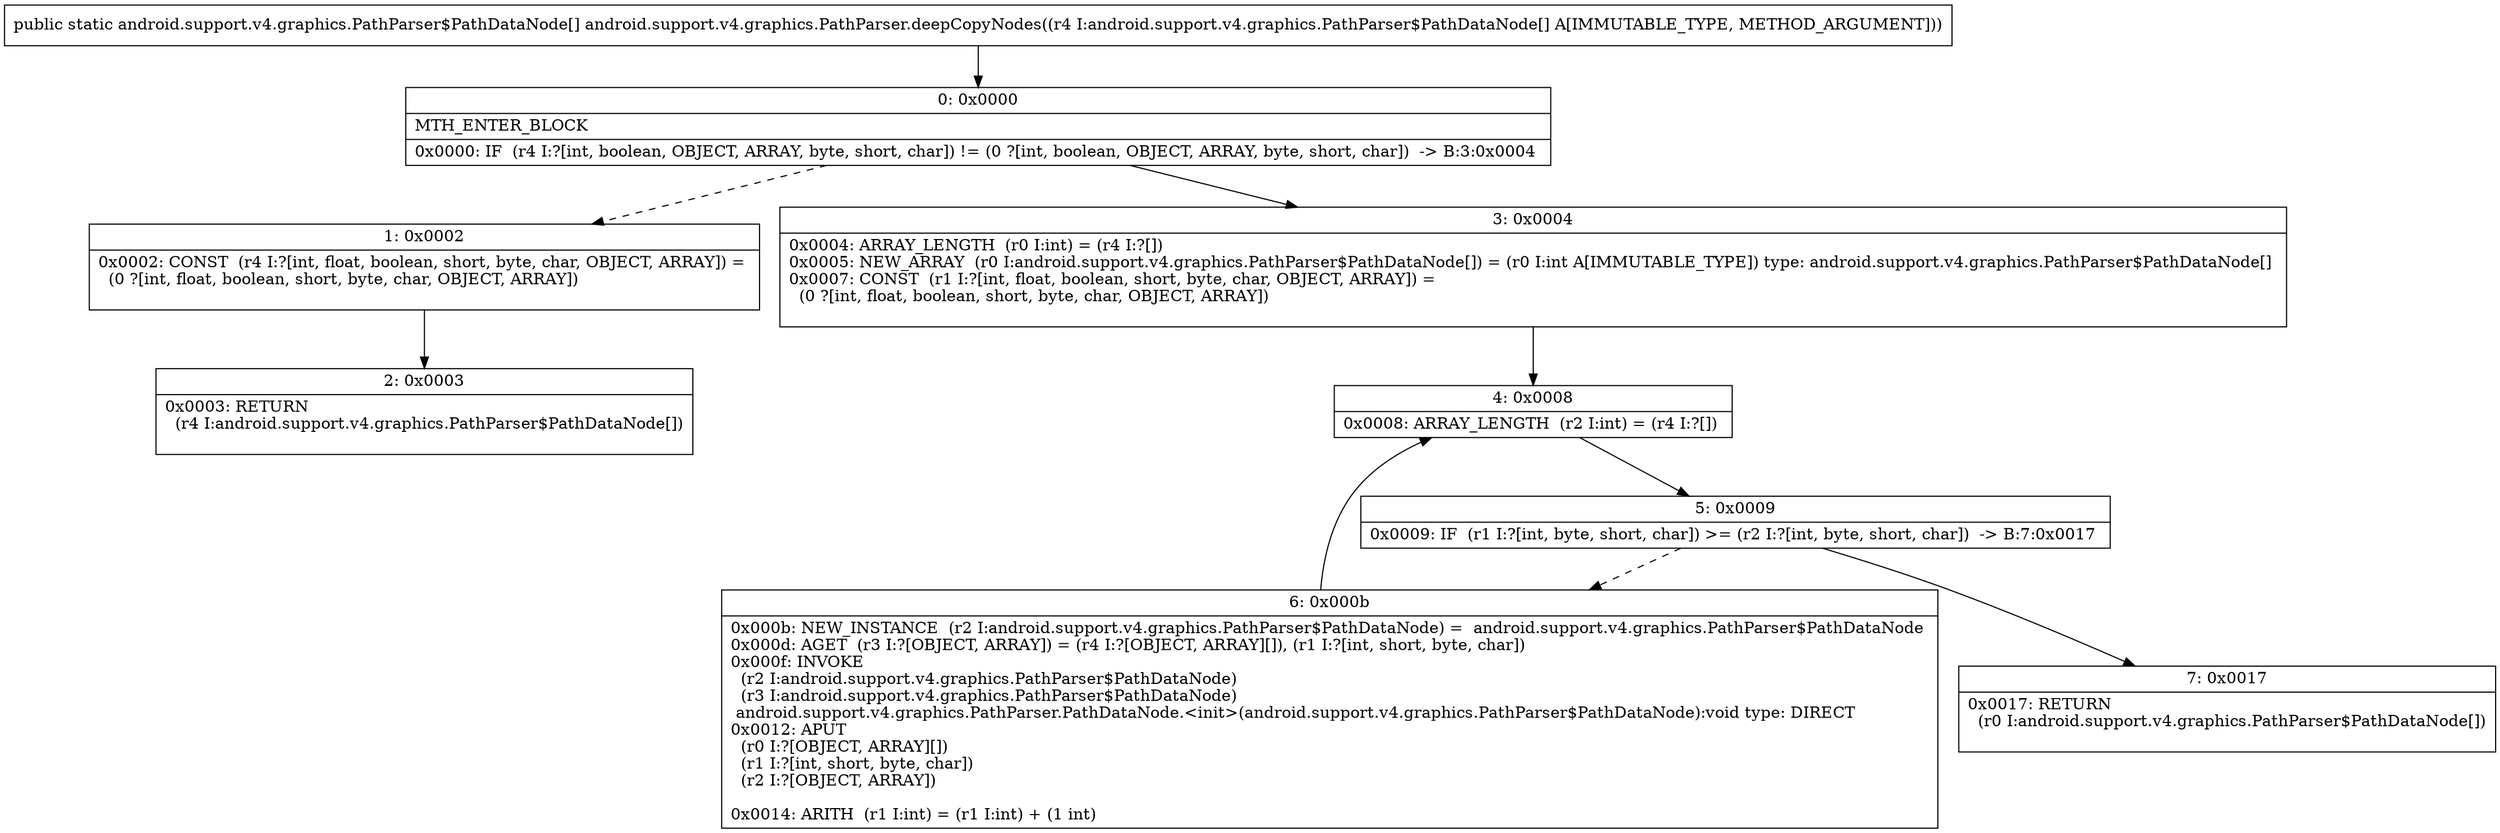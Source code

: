 digraph "CFG forandroid.support.v4.graphics.PathParser.deepCopyNodes([Landroid\/support\/v4\/graphics\/PathParser$PathDataNode;)[Landroid\/support\/v4\/graphics\/PathParser$PathDataNode;" {
Node_0 [shape=record,label="{0\:\ 0x0000|MTH_ENTER_BLOCK\l|0x0000: IF  (r4 I:?[int, boolean, OBJECT, ARRAY, byte, short, char]) != (0 ?[int, boolean, OBJECT, ARRAY, byte, short, char])  \-\> B:3:0x0004 \l}"];
Node_1 [shape=record,label="{1\:\ 0x0002|0x0002: CONST  (r4 I:?[int, float, boolean, short, byte, char, OBJECT, ARRAY]) = \l  (0 ?[int, float, boolean, short, byte, char, OBJECT, ARRAY])\l \l}"];
Node_2 [shape=record,label="{2\:\ 0x0003|0x0003: RETURN  \l  (r4 I:android.support.v4.graphics.PathParser$PathDataNode[])\l \l}"];
Node_3 [shape=record,label="{3\:\ 0x0004|0x0004: ARRAY_LENGTH  (r0 I:int) = (r4 I:?[]) \l0x0005: NEW_ARRAY  (r0 I:android.support.v4.graphics.PathParser$PathDataNode[]) = (r0 I:int A[IMMUTABLE_TYPE]) type: android.support.v4.graphics.PathParser$PathDataNode[] \l0x0007: CONST  (r1 I:?[int, float, boolean, short, byte, char, OBJECT, ARRAY]) = \l  (0 ?[int, float, boolean, short, byte, char, OBJECT, ARRAY])\l \l}"];
Node_4 [shape=record,label="{4\:\ 0x0008|0x0008: ARRAY_LENGTH  (r2 I:int) = (r4 I:?[]) \l}"];
Node_5 [shape=record,label="{5\:\ 0x0009|0x0009: IF  (r1 I:?[int, byte, short, char]) \>= (r2 I:?[int, byte, short, char])  \-\> B:7:0x0017 \l}"];
Node_6 [shape=record,label="{6\:\ 0x000b|0x000b: NEW_INSTANCE  (r2 I:android.support.v4.graphics.PathParser$PathDataNode) =  android.support.v4.graphics.PathParser$PathDataNode \l0x000d: AGET  (r3 I:?[OBJECT, ARRAY]) = (r4 I:?[OBJECT, ARRAY][]), (r1 I:?[int, short, byte, char]) \l0x000f: INVOKE  \l  (r2 I:android.support.v4.graphics.PathParser$PathDataNode)\l  (r3 I:android.support.v4.graphics.PathParser$PathDataNode)\l android.support.v4.graphics.PathParser.PathDataNode.\<init\>(android.support.v4.graphics.PathParser$PathDataNode):void type: DIRECT \l0x0012: APUT  \l  (r0 I:?[OBJECT, ARRAY][])\l  (r1 I:?[int, short, byte, char])\l  (r2 I:?[OBJECT, ARRAY])\l \l0x0014: ARITH  (r1 I:int) = (r1 I:int) + (1 int) \l}"];
Node_7 [shape=record,label="{7\:\ 0x0017|0x0017: RETURN  \l  (r0 I:android.support.v4.graphics.PathParser$PathDataNode[])\l \l}"];
MethodNode[shape=record,label="{public static android.support.v4.graphics.PathParser$PathDataNode[] android.support.v4.graphics.PathParser.deepCopyNodes((r4 I:android.support.v4.graphics.PathParser$PathDataNode[] A[IMMUTABLE_TYPE, METHOD_ARGUMENT])) }"];
MethodNode -> Node_0;
Node_0 -> Node_1[style=dashed];
Node_0 -> Node_3;
Node_1 -> Node_2;
Node_3 -> Node_4;
Node_4 -> Node_5;
Node_5 -> Node_6[style=dashed];
Node_5 -> Node_7;
Node_6 -> Node_4;
}

